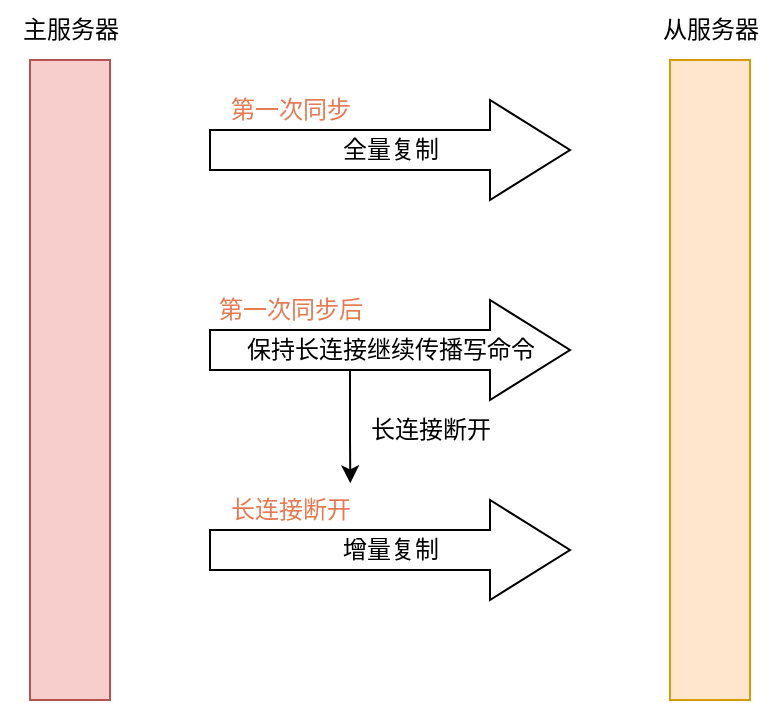 <mxfile version="22.1.3" type="github">
  <diagram name="第 1 页" id="M0oQc9svi-WAukvlGGDK">
    <mxGraphModel dx="875" dy="925" grid="0" gridSize="10" guides="1" tooltips="1" connect="1" arrows="1" fold="1" page="0" pageScale="1" pageWidth="827" pageHeight="1169" math="0" shadow="0">
      <root>
        <mxCell id="0" />
        <mxCell id="1" parent="0" />
        <mxCell id="-ktmtNGJrPZWpCqtkS_9-4" value="" style="rounded=0;whiteSpace=wrap;html=1;fillColor=#f8cecc;strokeColor=#b85450;" vertex="1" parent="1">
          <mxGeometry x="80" y="-80" width="40" height="320" as="geometry" />
        </mxCell>
        <mxCell id="-ktmtNGJrPZWpCqtkS_9-5" value="全量复制" style="html=1;shadow=0;dashed=0;align=center;verticalAlign=middle;shape=mxgraph.arrows2.arrow;dy=0.6;dx=40;notch=0;" vertex="1" parent="1">
          <mxGeometry x="170" y="-60" width="180" height="50" as="geometry" />
        </mxCell>
        <mxCell id="-ktmtNGJrPZWpCqtkS_9-6" value="保持长连接继续传播写命令" style="html=1;shadow=0;dashed=0;align=center;verticalAlign=middle;shape=mxgraph.arrows2.arrow;dy=0.6;dx=40;notch=0;" vertex="1" parent="1">
          <mxGeometry x="170" y="40" width="180" height="50" as="geometry" />
        </mxCell>
        <mxCell id="-ktmtNGJrPZWpCqtkS_9-7" value="增量复制" style="html=1;shadow=0;dashed=0;align=center;verticalAlign=middle;shape=mxgraph.arrows2.arrow;dy=0.6;dx=40;notch=0;" vertex="1" parent="1">
          <mxGeometry x="170" y="140" width="180" height="50" as="geometry" />
        </mxCell>
        <mxCell id="-ktmtNGJrPZWpCqtkS_9-9" value="" style="rounded=0;whiteSpace=wrap;html=1;fillColor=#ffe6cc;strokeColor=#d79b00;" vertex="1" parent="1">
          <mxGeometry x="400" y="-80" width="40" height="320" as="geometry" />
        </mxCell>
        <mxCell id="-ktmtNGJrPZWpCqtkS_9-10" value="&lt;font color=&quot;#e57a52&quot;&gt;第一次同步&lt;/font&gt;" style="text;html=1;align=center;verticalAlign=middle;resizable=0;points=[];autosize=1;strokeColor=none;fillColor=none;" vertex="1" parent="1">
          <mxGeometry x="170" y="-70" width="80" height="30" as="geometry" />
        </mxCell>
        <mxCell id="-ktmtNGJrPZWpCqtkS_9-11" value="&lt;font color=&quot;#e57a52&quot;&gt;第一次同步后&lt;/font&gt;" style="text;html=1;align=center;verticalAlign=middle;resizable=0;points=[];autosize=1;strokeColor=none;fillColor=none;" vertex="1" parent="1">
          <mxGeometry x="160" y="30" width="100" height="30" as="geometry" />
        </mxCell>
        <mxCell id="-ktmtNGJrPZWpCqtkS_9-12" value="&lt;font color=&quot;#e57a52&quot;&gt;长连接断开&lt;/font&gt;" style="text;html=1;align=center;verticalAlign=middle;resizable=0;points=[];autosize=1;strokeColor=none;fillColor=none;" vertex="1" parent="1">
          <mxGeometry x="170" y="130" width="80" height="30" as="geometry" />
        </mxCell>
        <mxCell id="-ktmtNGJrPZWpCqtkS_9-13" value="主服务器" style="text;html=1;align=center;verticalAlign=middle;resizable=0;points=[];autosize=1;strokeColor=none;fillColor=none;" vertex="1" parent="1">
          <mxGeometry x="65" y="-110" width="70" height="30" as="geometry" />
        </mxCell>
        <mxCell id="-ktmtNGJrPZWpCqtkS_9-14" value="从服务器" style="text;html=1;align=center;verticalAlign=middle;resizable=0;points=[];autosize=1;strokeColor=none;fillColor=none;" vertex="1" parent="1">
          <mxGeometry x="385" y="-110" width="70" height="30" as="geometry" />
        </mxCell>
        <mxCell id="-ktmtNGJrPZWpCqtkS_9-15" style="edgeStyle=orthogonalEdgeStyle;rounded=0;orthogonalLoop=1;jettySize=auto;html=1;exitX=0;exitY=0;exitDx=70;exitDy=35;exitPerimeter=0;entryX=0.877;entryY=0.056;entryDx=0;entryDy=0;entryPerimeter=0;" edge="1" parent="1" source="-ktmtNGJrPZWpCqtkS_9-6" target="-ktmtNGJrPZWpCqtkS_9-12">
          <mxGeometry relative="1" as="geometry" />
        </mxCell>
        <mxCell id="-ktmtNGJrPZWpCqtkS_9-16" value="长连接断开" style="text;html=1;align=center;verticalAlign=middle;resizable=0;points=[];autosize=1;strokeColor=none;fillColor=none;" vertex="1" parent="1">
          <mxGeometry x="240" y="90" width="80" height="30" as="geometry" />
        </mxCell>
      </root>
    </mxGraphModel>
  </diagram>
</mxfile>
